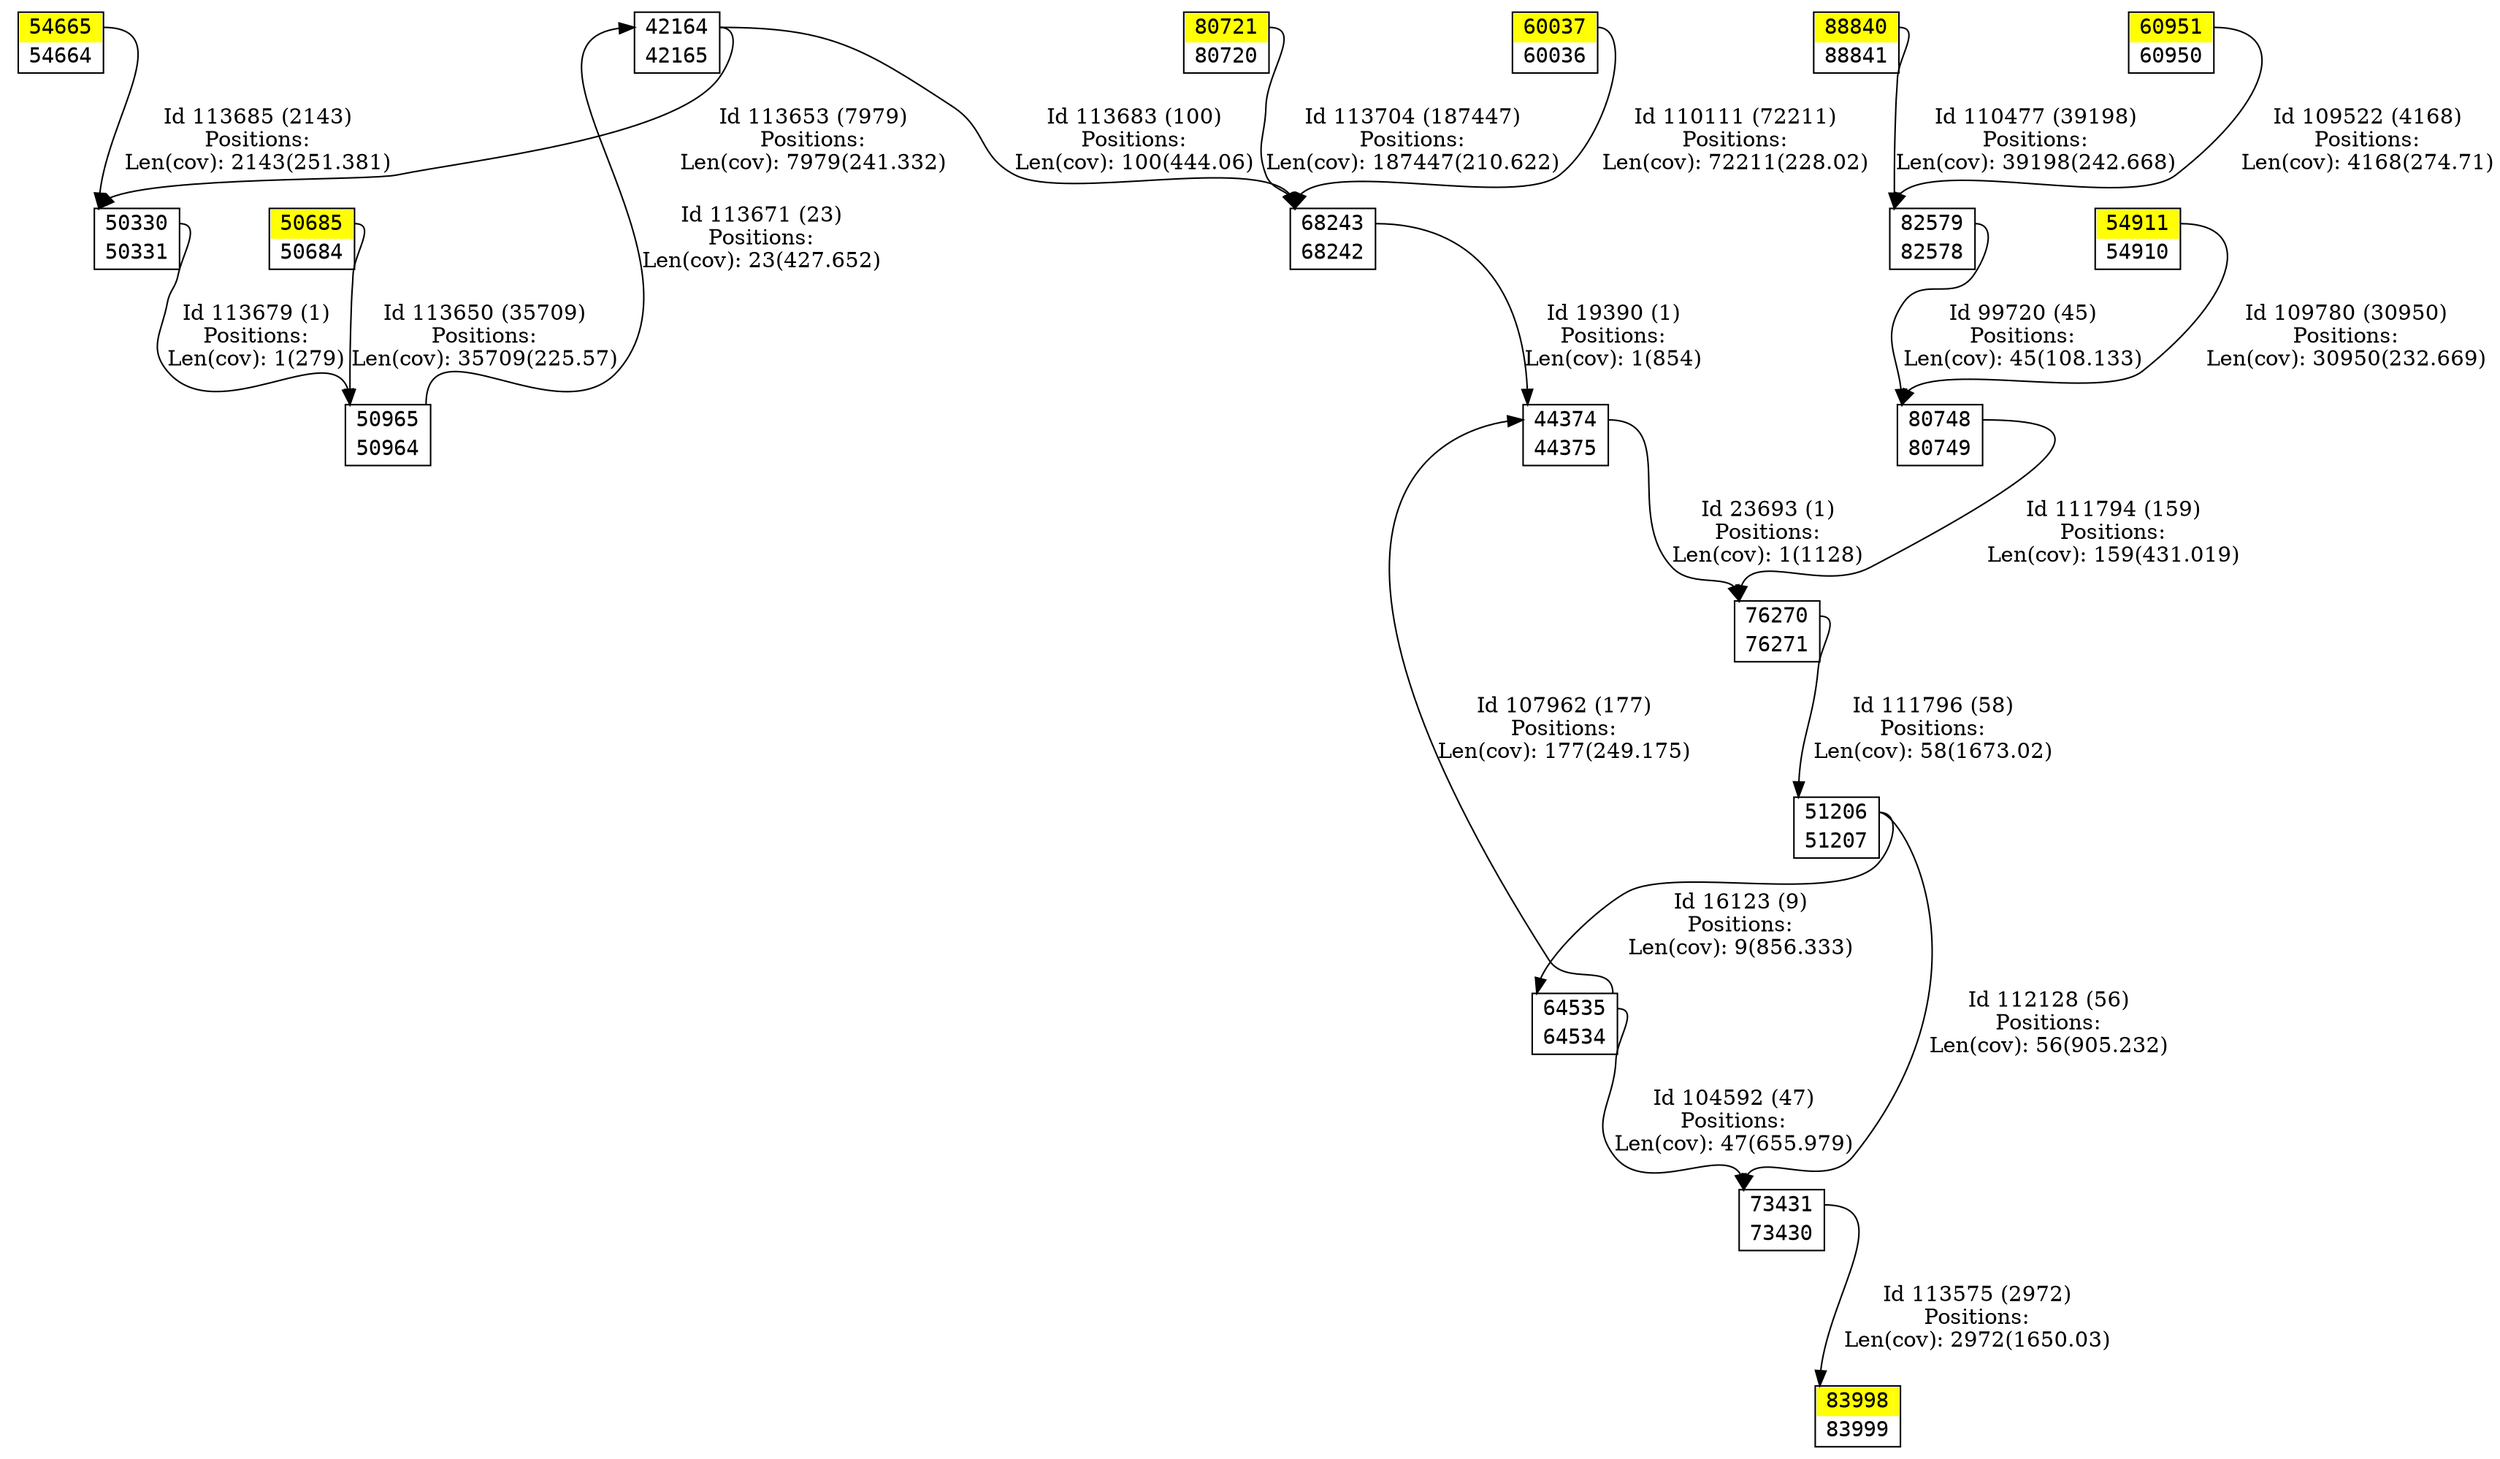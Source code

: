 digraph graph_picture {
node[fontname=<Courier> ,penwidth=<1.8> ,shape=<plaintext> ]
vertex_42164_42165[label=<<TABLE BORDER="1" CELLSPACING="0" >
<TR><TD BORDER="0" PORT = "port_42164_in" color="white" bgcolor="white" ></TD><TD BORDER="0" color="white" bgcolor="white" >42164</TD><TD BORDER="0" PORT = "port_42164_out" color="white" bgcolor="white" ></TD></TR>
<TR><TD BORDER="0" PORT = "port_42165_out" color="white" bgcolor="white" ></TD><TD BORDER="0" color="white" bgcolor="white" >42165</TD><TD BORDER="0" PORT = "port_42165_in" color="white" bgcolor="white" ></TD></TR>
</TABLE>> ,color=<black> ,URL=</vertex/42164.svg> ]
vertex_44374_44375[label=<<TABLE BORDER="1" CELLSPACING="0" >
<TR><TD BORDER="0" PORT = "port_44374_in" color="white" bgcolor="white" ></TD><TD BORDER="0" color="white" bgcolor="white" >44374</TD><TD BORDER="0" PORT = "port_44374_out" color="white" bgcolor="white" ></TD></TR>
<TR><TD BORDER="0" PORT = "port_44375_out" color="white" bgcolor="white" ></TD><TD BORDER="0" color="white" bgcolor="white" >44375</TD><TD BORDER="0" PORT = "port_44375_in" color="white" bgcolor="white" ></TD></TR>
</TABLE>> ,color=<black> ,URL=</vertex/44374.svg> ]
vertex_50330_50331[label=<<TABLE BORDER="1" CELLSPACING="0" >
<TR><TD BORDER="0" PORT = "port_50330_in" color="white" bgcolor="white" ></TD><TD BORDER="0" color="white" bgcolor="white" >50330</TD><TD BORDER="0" PORT = "port_50330_out" color="white" bgcolor="white" ></TD></TR>
<TR><TD BORDER="0" PORT = "port_50331_out" color="white" bgcolor="white" ></TD><TD BORDER="0" color="white" bgcolor="white" >50331</TD><TD BORDER="0" PORT = "port_50331_in" color="white" bgcolor="white" ></TD></TR>
</TABLE>> ,color=<black> ,URL=</vertex/50330.svg> ]
vertex_50684_50685[label=<<TABLE BORDER="1" CELLSPACING="0" >
<TR><TD BORDER="0" PORT = "port_50685_in" color="yellow" bgcolor="yellow" ></TD><TD BORDER="0" color="yellow" bgcolor="yellow" >50685</TD><TD BORDER="0" PORT = "port_50685_out" color="yellow" bgcolor="yellow" ></TD></TR>
<TR><TD BORDER="0" PORT = "port_50684_out" color="white" bgcolor="white" ></TD><TD BORDER="0" color="white" bgcolor="white" >50684</TD><TD BORDER="0" PORT = "port_50684_in" color="white" bgcolor="white" ></TD></TR>
</TABLE>> ,color=<black> ,URL=</vertex/50685.svg> ]
vertex_50964_50965[label=<<TABLE BORDER="1" CELLSPACING="0" >
<TR><TD BORDER="0" PORT = "port_50965_in" color="white" bgcolor="white" ></TD><TD BORDER="0" color="white" bgcolor="white" >50965</TD><TD BORDER="0" PORT = "port_50965_out" color="white" bgcolor="white" ></TD></TR>
<TR><TD BORDER="0" PORT = "port_50964_out" color="white" bgcolor="white" ></TD><TD BORDER="0" color="white" bgcolor="white" >50964</TD><TD BORDER="0" PORT = "port_50964_in" color="white" bgcolor="white" ></TD></TR>
</TABLE>> ,color=<black> ,URL=</vertex/50965.svg> ]
vertex_51206_51207[label=<<TABLE BORDER="1" CELLSPACING="0" >
<TR><TD BORDER="0" PORT = "port_51206_in" color="white" bgcolor="white" ></TD><TD BORDER="0" color="white" bgcolor="white" >51206</TD><TD BORDER="0" PORT = "port_51206_out" color="white" bgcolor="white" ></TD></TR>
<TR><TD BORDER="0" PORT = "port_51207_out" color="white" bgcolor="white" ></TD><TD BORDER="0" color="white" bgcolor="white" >51207</TD><TD BORDER="0" PORT = "port_51207_in" color="white" bgcolor="white" ></TD></TR>
</TABLE>> ,color=<black> ,URL=</vertex/51206.svg> ]
vertex_54664_54665[label=<<TABLE BORDER="1" CELLSPACING="0" >
<TR><TD BORDER="0" PORT = "port_54665_in" color="yellow" bgcolor="yellow" ></TD><TD BORDER="0" color="yellow" bgcolor="yellow" >54665</TD><TD BORDER="0" PORT = "port_54665_out" color="yellow" bgcolor="yellow" ></TD></TR>
<TR><TD BORDER="0" PORT = "port_54664_out" color="white" bgcolor="white" ></TD><TD BORDER="0" color="white" bgcolor="white" >54664</TD><TD BORDER="0" PORT = "port_54664_in" color="white" bgcolor="white" ></TD></TR>
</TABLE>> ,color=<black> ,URL=</vertex/54665.svg> ]
vertex_54910_54911[label=<<TABLE BORDER="1" CELLSPACING="0" >
<TR><TD BORDER="0" PORT = "port_54911_in" color="yellow" bgcolor="yellow" ></TD><TD BORDER="0" color="yellow" bgcolor="yellow" >54911</TD><TD BORDER="0" PORT = "port_54911_out" color="yellow" bgcolor="yellow" ></TD></TR>
<TR><TD BORDER="0" PORT = "port_54910_out" color="white" bgcolor="white" ></TD><TD BORDER="0" color="white" bgcolor="white" >54910</TD><TD BORDER="0" PORT = "port_54910_in" color="white" bgcolor="white" ></TD></TR>
</TABLE>> ,color=<black> ,URL=</vertex/54911.svg> ]
vertex_60036_60037[label=<<TABLE BORDER="1" CELLSPACING="0" >
<TR><TD BORDER="0" PORT = "port_60037_in" color="yellow" bgcolor="yellow" ></TD><TD BORDER="0" color="yellow" bgcolor="yellow" >60037</TD><TD BORDER="0" PORT = "port_60037_out" color="yellow" bgcolor="yellow" ></TD></TR>
<TR><TD BORDER="0" PORT = "port_60036_out" color="white" bgcolor="white" ></TD><TD BORDER="0" color="white" bgcolor="white" >60036</TD><TD BORDER="0" PORT = "port_60036_in" color="white" bgcolor="white" ></TD></TR>
</TABLE>> ,color=<black> ,URL=</vertex/60037.svg> ]
vertex_60950_60951[label=<<TABLE BORDER="1" CELLSPACING="0" >
<TR><TD BORDER="0" PORT = "port_60951_in" color="yellow" bgcolor="yellow" ></TD><TD BORDER="0" color="yellow" bgcolor="yellow" >60951</TD><TD BORDER="0" PORT = "port_60951_out" color="yellow" bgcolor="yellow" ></TD></TR>
<TR><TD BORDER="0" PORT = "port_60950_out" color="white" bgcolor="white" ></TD><TD BORDER="0" color="white" bgcolor="white" >60950</TD><TD BORDER="0" PORT = "port_60950_in" color="white" bgcolor="white" ></TD></TR>
</TABLE>> ,color=<black> ,URL=</vertex/60951.svg> ]
vertex_64534_64535[label=<<TABLE BORDER="1" CELLSPACING="0" >
<TR><TD BORDER="0" PORT = "port_64535_in" color="white" bgcolor="white" ></TD><TD BORDER="0" color="white" bgcolor="white" >64535</TD><TD BORDER="0" PORT = "port_64535_out" color="white" bgcolor="white" ></TD></TR>
<TR><TD BORDER="0" PORT = "port_64534_out" color="white" bgcolor="white" ></TD><TD BORDER="0" color="white" bgcolor="white" >64534</TD><TD BORDER="0" PORT = "port_64534_in" color="white" bgcolor="white" ></TD></TR>
</TABLE>> ,color=<black> ,URL=</vertex/64535.svg> ]
vertex_68242_68243[label=<<TABLE BORDER="1" CELLSPACING="0" >
<TR><TD BORDER="0" PORT = "port_68243_in" color="white" bgcolor="white" ></TD><TD BORDER="0" color="white" bgcolor="white" >68243</TD><TD BORDER="0" PORT = "port_68243_out" color="white" bgcolor="white" ></TD></TR>
<TR><TD BORDER="0" PORT = "port_68242_out" color="white" bgcolor="white" ></TD><TD BORDER="0" color="white" bgcolor="white" >68242</TD><TD BORDER="0" PORT = "port_68242_in" color="white" bgcolor="white" ></TD></TR>
</TABLE>> ,color=<black> ,URL=</vertex/68243.svg> ]
vertex_73430_73431[label=<<TABLE BORDER="1" CELLSPACING="0" >
<TR><TD BORDER="0" PORT = "port_73431_in" color="white" bgcolor="white" ></TD><TD BORDER="0" color="white" bgcolor="white" >73431</TD><TD BORDER="0" PORT = "port_73431_out" color="white" bgcolor="white" ></TD></TR>
<TR><TD BORDER="0" PORT = "port_73430_out" color="white" bgcolor="white" ></TD><TD BORDER="0" color="white" bgcolor="white" >73430</TD><TD BORDER="0" PORT = "port_73430_in" color="white" bgcolor="white" ></TD></TR>
</TABLE>> ,color=<black> ,URL=</vertex/73431.svg> ]
vertex_76270_76271[label=<<TABLE BORDER="1" CELLSPACING="0" >
<TR><TD BORDER="0" PORT = "port_76270_in" color="white" bgcolor="white" ></TD><TD BORDER="0" color="white" bgcolor="white" >76270</TD><TD BORDER="0" PORT = "port_76270_out" color="white" bgcolor="white" ></TD></TR>
<TR><TD BORDER="0" PORT = "port_76271_out" color="white" bgcolor="white" ></TD><TD BORDER="0" color="white" bgcolor="white" >76271</TD><TD BORDER="0" PORT = "port_76271_in" color="white" bgcolor="white" ></TD></TR>
</TABLE>> ,color=<black> ,URL=</vertex/76270.svg> ]
vertex_80720_80721[label=<<TABLE BORDER="1" CELLSPACING="0" >
<TR><TD BORDER="0" PORT = "port_80721_in" color="yellow" bgcolor="yellow" ></TD><TD BORDER="0" color="yellow" bgcolor="yellow" >80721</TD><TD BORDER="0" PORT = "port_80721_out" color="yellow" bgcolor="yellow" ></TD></TR>
<TR><TD BORDER="0" PORT = "port_80720_out" color="white" bgcolor="white" ></TD><TD BORDER="0" color="white" bgcolor="white" >80720</TD><TD BORDER="0" PORT = "port_80720_in" color="white" bgcolor="white" ></TD></TR>
</TABLE>> ,color=<black> ,URL=</vertex/80721.svg> ]
vertex_80748_80749[label=<<TABLE BORDER="1" CELLSPACING="0" >
<TR><TD BORDER="0" PORT = "port_80748_in" color="white" bgcolor="white" ></TD><TD BORDER="0" color="white" bgcolor="white" >80748</TD><TD BORDER="0" PORT = "port_80748_out" color="white" bgcolor="white" ></TD></TR>
<TR><TD BORDER="0" PORT = "port_80749_out" color="white" bgcolor="white" ></TD><TD BORDER="0" color="white" bgcolor="white" >80749</TD><TD BORDER="0" PORT = "port_80749_in" color="white" bgcolor="white" ></TD></TR>
</TABLE>> ,color=<black> ,URL=</vertex/80748.svg> ]
vertex_82578_82579[label=<<TABLE BORDER="1" CELLSPACING="0" >
<TR><TD BORDER="0" PORT = "port_82579_in" color="white" bgcolor="white" ></TD><TD BORDER="0" color="white" bgcolor="white" >82579</TD><TD BORDER="0" PORT = "port_82579_out" color="white" bgcolor="white" ></TD></TR>
<TR><TD BORDER="0" PORT = "port_82578_out" color="white" bgcolor="white" ></TD><TD BORDER="0" color="white" bgcolor="white" >82578</TD><TD BORDER="0" PORT = "port_82578_in" color="white" bgcolor="white" ></TD></TR>
</TABLE>> ,color=<black> ,URL=</vertex/82579.svg> ]
vertex_83998_83999[label=<<TABLE BORDER="1" CELLSPACING="0" >
<TR><TD BORDER="0" PORT = "port_83998_in" color="yellow" bgcolor="yellow" ></TD><TD BORDER="0" color="yellow" bgcolor="yellow" >83998</TD><TD BORDER="0" PORT = "port_83998_out" color="yellow" bgcolor="yellow" ></TD></TR>
<TR><TD BORDER="0" PORT = "port_83999_out" color="white" bgcolor="white" ></TD><TD BORDER="0" color="white" bgcolor="white" >83999</TD><TD BORDER="0" PORT = "port_83999_in" color="white" bgcolor="white" ></TD></TR>
</TABLE>> ,color=<black> ,URL=</vertex/83998.svg> ]
vertex_88840_88841[label=<<TABLE BORDER="1" CELLSPACING="0" >
<TR><TD BORDER="0" PORT = "port_88840_in" color="yellow" bgcolor="yellow" ></TD><TD BORDER="0" color="yellow" bgcolor="yellow" >88840</TD><TD BORDER="0" PORT = "port_88840_out" color="yellow" bgcolor="yellow" ></TD></TR>
<TR><TD BORDER="0" PORT = "port_88841_out" color="white" bgcolor="white" ></TD><TD BORDER="0" color="white" bgcolor="white" >88841</TD><TD BORDER="0" PORT = "port_88841_in" color="white" bgcolor="white" ></TD></TR>
</TABLE>> ,color=<black> ,URL=</vertex/88840.svg> ]
vertex_51206_51207:port_51206_out->vertex_64534_64535:port_64535_in[label="Id 16123 (9)\nPositions:\nLen(cov): 9(856.333)" ,color=<black> ]
vertex_68242_68243:port_68243_out->vertex_44374_44375:port_44374_in[label="Id 19390 (1)\nPositions:\nLen(cov): 1(854)" ,color=<black> ]
vertex_44374_44375:port_44374_out->vertex_76270_76271:port_76270_in[label="Id 23693 (1)\nPositions:\nLen(cov): 1(1128)" ,color=<black> ]
vertex_82578_82579:port_82579_out->vertex_80748_80749:port_80748_in[label="Id 99720 (45)\nPositions:\nLen(cov): 45(108.133)" ,color=<black> ]
vertex_64534_64535:port_64535_out->vertex_73430_73431:port_73431_in[label="Id 104592 (47)\nPositions:\nLen(cov): 47(655.979)" ,color=<black> ]
vertex_64534_64535:port_64535_out->vertex_44374_44375:port_44374_in[label="Id 107962 (177)\nPositions:\nLen(cov): 177(249.175)" ,color=<black> ]
vertex_60950_60951:port_60951_out->vertex_82578_82579:port_82579_in[label="Id 109522 (4168)\nPositions:\nLen(cov): 4168(274.71)" ,color=<black> ]
vertex_54910_54911:port_54911_out->vertex_80748_80749:port_80748_in[label="Id 109780 (30950)\nPositions:\nLen(cov): 30950(232.669)" ,color=<black> ]
vertex_60036_60037:port_60037_out->vertex_68242_68243:port_68243_in[label="Id 110111 (72211)\nPositions:\nLen(cov): 72211(228.02)" ,color=<black> ]
vertex_88840_88841:port_88840_out->vertex_82578_82579:port_82579_in[label="Id 110477 (39198)\nPositions:\nLen(cov): 39198(242.668)" ,color=<black> ]
vertex_80748_80749:port_80748_out->vertex_76270_76271:port_76270_in[label="Id 111794 (159)\nPositions:\nLen(cov): 159(431.019)" ,color=<black> ]
vertex_76270_76271:port_76270_out->vertex_51206_51207:port_51206_in[label="Id 111796 (58)\nPositions:\nLen(cov): 58(1673.02)" ,color=<black> ]
vertex_51206_51207:port_51206_out->vertex_73430_73431:port_73431_in[label="Id 112128 (56)\nPositions:\nLen(cov): 56(905.232)" ,color=<black> ]
vertex_73430_73431:port_73431_out->vertex_83998_83999:port_83998_in[label="Id 113575 (2972)\nPositions:\nLen(cov): 2972(1650.03)" ,color=<black> ]
vertex_50684_50685:port_50685_out->vertex_50964_50965:port_50965_in[label="Id 113650 (35709)\nPositions:\nLen(cov): 35709(225.57)" ,color=<black> ]
vertex_42164_42165:port_42164_out->vertex_50330_50331:port_50330_in[label="Id 113653 (7979)\nPositions:\nLen(cov): 7979(241.332)" ,color=<black> ]
vertex_50964_50965:port_50965_out->vertex_42164_42165:port_42164_in[label="Id 113671 (23)\nPositions:\nLen(cov): 23(427.652)" ,color=<black> ]
vertex_50330_50331:port_50330_out->vertex_50964_50965:port_50965_in[label="Id 113679 (1)\nPositions:\nLen(cov): 1(279)" ,color=<black> ]
vertex_42164_42165:port_42164_out->vertex_68242_68243:port_68243_in[label="Id 113683 (100)\nPositions:\nLen(cov): 100(444.06)" ,color=<black> ]
vertex_54664_54665:port_54665_out->vertex_50330_50331:port_50330_in[label="Id 113685 (2143)\nPositions:\nLen(cov): 2143(251.381)" ,color=<black> ]
vertex_80720_80721:port_80721_out->vertex_68242_68243:port_68243_in[label="Id 113704 (187447)\nPositions:\nLen(cov): 187447(210.622)" ,color=<black> ]
}
